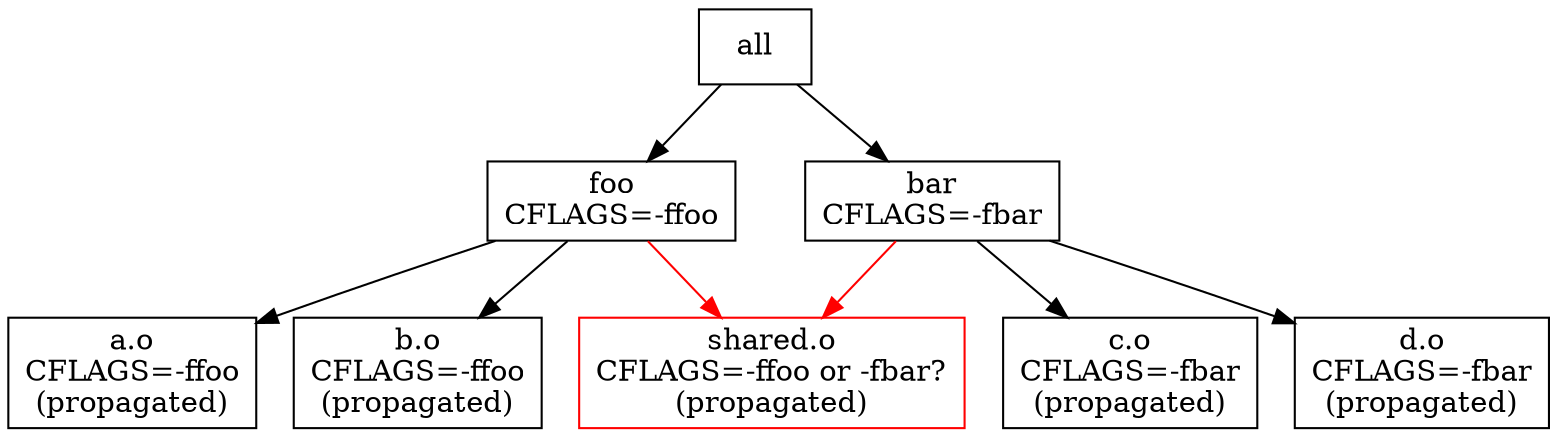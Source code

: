 digraph {
  node [shape=record]

  "foo" [label="foo\nCFLAGS=-ffoo"];
  "bar" [label="bar\nCFLAGS=-fbar"];
  "a.o" [label="a.o\nCFLAGS=-ffoo\n(propagated)"];
  "b.o" [label="b.o\nCFLAGS=-ffoo\n(propagated)"];
  "c.o" [label="c.o\nCFLAGS=-fbar\n(propagated)"];
  "d.o" [label="d.o\nCFLAGS=-fbar\n(propagated)"];
  "shared.o" [label="shared.o\nCFLAGS=-ffoo or -fbar?\n(propagated)" color=red];

  "all" -> "foo"
  "all" -> "bar"

  "foo" -> "a.o"
  "foo" -> "b.o"
  "foo" -> "shared.o" [color=red]

  "bar" -> "c.o"
  "bar" -> "d.o"
  "bar" -> "shared.o" [color=red]
}
